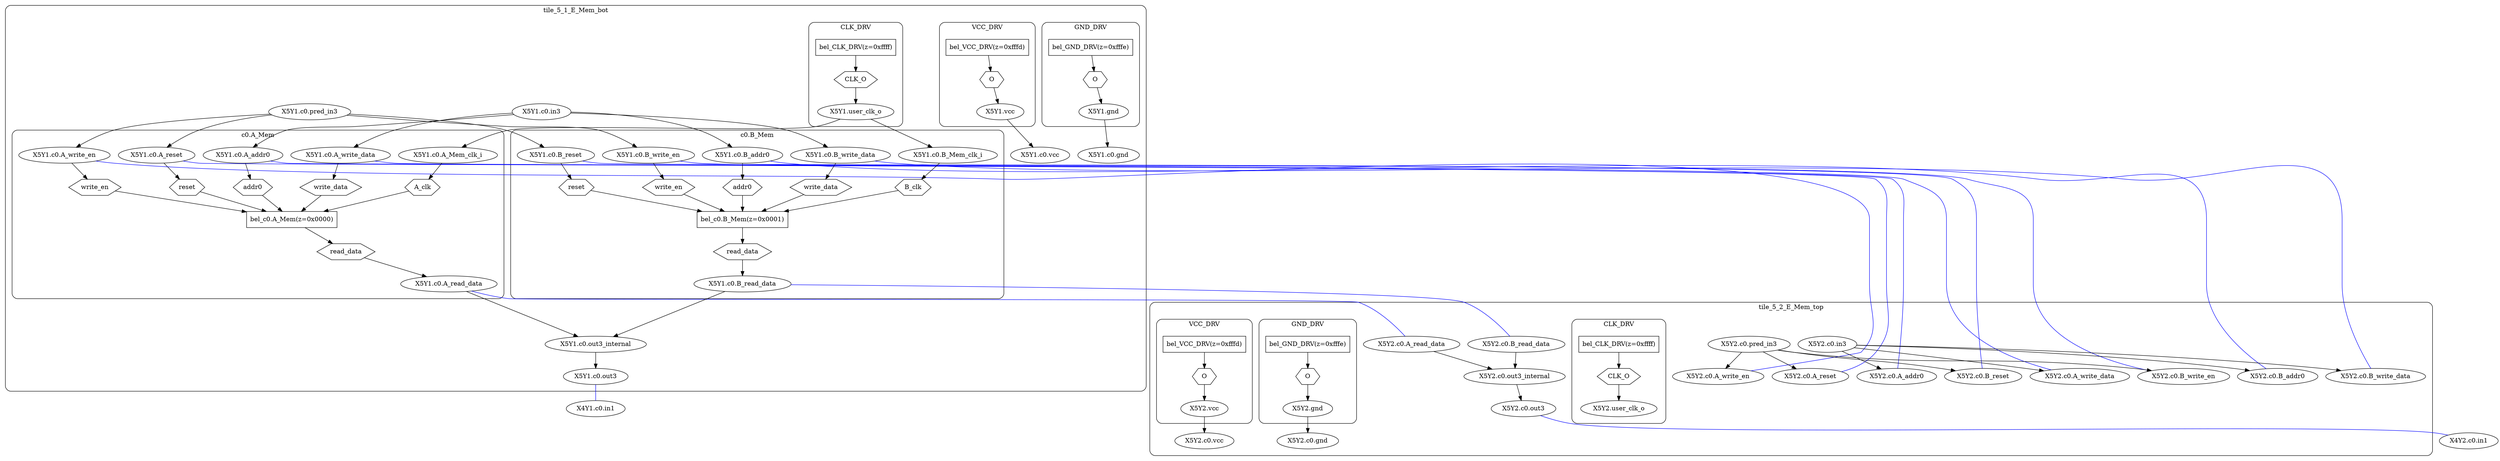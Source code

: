 digraph G {
rankdir=TB;
layout=dot;
subgraph cluster_5_1 {
label="tile_5_1_E_Mem_bot";
margin=15;
style=rounded;
rank=source;
subgraph cluster_5_1_CLK_DRV {
label="CLK_DRV";
"X5Y1.bel_CLK_DRV" [label="bel_CLK_DRV(z=0xffff)", shape=box];
"X5Y1.CLK_DRV.CLK_O" [label="CLK_O", shape=hexagon];
"X5Y1.bel_CLK_DRV" -> "X5Y1.CLK_DRV.CLK_O";
"X5Y1.user_clk_o";
"X5Y1.CLK_DRV.CLK_O" -> "X5Y1.user_clk_o";
}

subgraph cluster_5_1_GND_DRV {
label="GND_DRV";
"X5Y1.bel_GND_DRV" [label="bel_GND_DRV(z=0xfffe)", shape=box];
"X5Y1.GND_DRV.O" [label=O, shape=hexagon];
"X5Y1.bel_GND_DRV" -> "X5Y1.GND_DRV.O";
"X5Y1.gnd";
"X5Y1.GND_DRV.O" -> "X5Y1.gnd";
}

subgraph cluster_5_1_VCC_DRV {
label="VCC_DRV";
"X5Y1.bel_VCC_DRV" [label="bel_VCC_DRV(z=0xfffd)", shape=box];
"X5Y1.VCC_DRV.O" [label=O, shape=hexagon];
"X5Y1.bel_VCC_DRV" -> "X5Y1.VCC_DRV.O";
"X5Y1.vcc";
"X5Y1.VCC_DRV.O" -> "X5Y1.vcc";
}

subgraph "cluster_5_1_c0.A_Mem" {
label="c0.A_Mem";
"X5Y1.bel_c0.A_Mem" [label="bel_c0.A_Mem(z=0x0000)", shape=box];
"X5Y1.c0.A_Mem.addr0" [label=addr0, shape=hexagon];
"X5Y1.c0.A_addr0";
"X5Y1.c0.A_addr0" -> "X5Y1.c0.A_Mem.addr0";
"X5Y1.c0.A_Mem.addr0" -> "X5Y1.bel_c0.A_Mem";
"X5Y1.c0.A_Mem.reset" [label=reset, shape=hexagon];
"X5Y1.c0.A_reset";
"X5Y1.c0.A_reset" -> "X5Y1.c0.A_Mem.reset";
"X5Y1.c0.A_Mem.reset" -> "X5Y1.bel_c0.A_Mem";
"X5Y1.c0.A_Mem.write_data" [label="write_data", shape=hexagon];
"X5Y1.c0.A_write_data";
"X5Y1.c0.A_write_data" -> "X5Y1.c0.A_Mem.write_data";
"X5Y1.c0.A_Mem.write_data" -> "X5Y1.bel_c0.A_Mem";
"X5Y1.c0.A_Mem.write_en" [label="write_en", shape=hexagon];
"X5Y1.c0.A_write_en";
"X5Y1.c0.A_write_en" -> "X5Y1.c0.A_Mem.write_en";
"X5Y1.c0.A_Mem.write_en" -> "X5Y1.bel_c0.A_Mem";
"X5Y1.c0.A_Mem.read_data" [label="read_data", shape=hexagon];
"X5Y1.bel_c0.A_Mem" -> "X5Y1.c0.A_Mem.read_data";
"X5Y1.c0.A_read_data";
"X5Y1.c0.A_Mem.read_data" -> "X5Y1.c0.A_read_data";
"X5Y1.c0.A_Mem.A_clk" [label="A_clk", shape=hexagon];
"X5Y1.c0.A_Mem_clk_i";
"X5Y1.c0.A_Mem_clk_i" -> "X5Y1.c0.A_Mem.A_clk";
"X5Y1.c0.A_Mem.A_clk" -> "X5Y1.bel_c0.A_Mem";
}

subgraph "cluster_5_1_c0.B_Mem" {
label="c0.B_Mem";
"X5Y1.bel_c0.B_Mem" [label="bel_c0.B_Mem(z=0x0001)", shape=box];
"X5Y1.c0.B_Mem.addr0" [label=addr0, shape=hexagon];
"X5Y1.c0.B_addr0";
"X5Y1.c0.B_addr0" -> "X5Y1.c0.B_Mem.addr0";
"X5Y1.c0.B_Mem.addr0" -> "X5Y1.bel_c0.B_Mem";
"X5Y1.c0.B_Mem.reset" [label=reset, shape=hexagon];
"X5Y1.c0.B_reset";
"X5Y1.c0.B_reset" -> "X5Y1.c0.B_Mem.reset";
"X5Y1.c0.B_Mem.reset" -> "X5Y1.bel_c0.B_Mem";
"X5Y1.c0.B_Mem.write_data" [label="write_data", shape=hexagon];
"X5Y1.c0.B_write_data";
"X5Y1.c0.B_write_data" -> "X5Y1.c0.B_Mem.write_data";
"X5Y1.c0.B_Mem.write_data" -> "X5Y1.bel_c0.B_Mem";
"X5Y1.c0.B_Mem.write_en" [label="write_en", shape=hexagon];
"X5Y1.c0.B_write_en";
"X5Y1.c0.B_write_en" -> "X5Y1.c0.B_Mem.write_en";
"X5Y1.c0.B_Mem.write_en" -> "X5Y1.bel_c0.B_Mem";
"X5Y1.c0.B_Mem.read_data" [label="read_data", shape=hexagon];
"X5Y1.bel_c0.B_Mem" -> "X5Y1.c0.B_Mem.read_data";
"X5Y1.c0.B_read_data";
"X5Y1.c0.B_Mem.read_data" -> "X5Y1.c0.B_read_data";
"X5Y1.c0.B_Mem.B_clk" [label="B_clk", shape=hexagon];
"X5Y1.c0.B_Mem_clk_i";
"X5Y1.c0.B_Mem_clk_i" -> "X5Y1.c0.B_Mem.B_clk";
"X5Y1.c0.B_Mem.B_clk" -> "X5Y1.bel_c0.B_Mem";
}

"X5Y1.vcc" -> "X5Y1.c0.vcc";
"X5Y1.gnd" -> "X5Y1.c0.gnd";
"X5Y1.user_clk_o" -> "X5Y1.c0.A_Mem_clk_i";
"X5Y1.user_clk_o" -> "X5Y1.c0.B_Mem_clk_i";
"X5Y1.c0.out3_internal" -> "X5Y1.c0.out3";
"X5Y1.c0.A_read_data" -> "X5Y1.c0.out3_internal";
"X5Y1.c0.B_read_data" -> "X5Y1.c0.out3_internal";
"X5Y1.c0.in3" -> "X5Y1.c0.A_addr0";
"X5Y1.c0.pred_in3" -> "X5Y1.c0.A_reset";
"X5Y1.c0.in3" -> "X5Y1.c0.A_write_data";
"X5Y1.c0.pred_in3" -> "X5Y1.c0.A_write_en";
"X5Y1.c0.in3" -> "X5Y1.c0.B_addr0";
"X5Y1.c0.pred_in3" -> "X5Y1.c0.B_reset";
"X5Y1.c0.in3" -> "X5Y1.c0.B_write_data";
"X5Y1.c0.pred_in3" -> "X5Y1.c0.B_write_en";
}

"X5Y1.c0.A_addr0" -> "X5Y2.c0.A_addr0" [dir=none, color=blue];
"X5Y1.c0.A_reset" -> "X5Y2.c0.A_reset" [dir=none, color=blue];
"X5Y1.c0.A_write_data" -> "X5Y2.c0.A_write_data" [dir=none, color=blue];
"X5Y1.c0.A_write_en" -> "X5Y2.c0.A_write_en" [dir=none, color=blue];
"X5Y1.c0.A_read_data" -> "X5Y2.c0.A_read_data" [dir=none, color=blue];
"X5Y1.c0.B_addr0" -> "X5Y2.c0.B_addr0" [dir=none, color=blue];
"X5Y1.c0.B_reset" -> "X5Y2.c0.B_reset" [dir=none, color=blue];
"X5Y1.c0.B_write_data" -> "X5Y2.c0.B_write_data" [dir=none, color=blue];
"X5Y1.c0.B_write_en" -> "X5Y2.c0.B_write_en" [dir=none, color=blue];
"X5Y1.c0.B_read_data" -> "X5Y2.c0.B_read_data" [dir=none, color=blue];
"X5Y1.c0.out3" -> "X4Y1.c0.in1" [dir=none, color=blue];
subgraph cluster_5_2 {
label="tile_5_2_E_Mem_top";
margin=15;
style=rounded;
rank=source;
subgraph cluster_5_2_CLK_DRV {
label="CLK_DRV";
"X5Y2.bel_CLK_DRV" [label="bel_CLK_DRV(z=0xffff)", shape=box];
"X5Y2.CLK_DRV.CLK_O" [label="CLK_O", shape=hexagon];
"X5Y2.bel_CLK_DRV" -> "X5Y2.CLK_DRV.CLK_O";
"X5Y2.user_clk_o";
"X5Y2.CLK_DRV.CLK_O" -> "X5Y2.user_clk_o";
}

subgraph cluster_5_2_GND_DRV {
label="GND_DRV";
"X5Y2.bel_GND_DRV" [label="bel_GND_DRV(z=0xfffe)", shape=box];
"X5Y2.GND_DRV.O" [label=O, shape=hexagon];
"X5Y2.bel_GND_DRV" -> "X5Y2.GND_DRV.O";
"X5Y2.gnd";
"X5Y2.GND_DRV.O" -> "X5Y2.gnd";
}

subgraph cluster_5_2_VCC_DRV {
label="VCC_DRV";
"X5Y2.bel_VCC_DRV" [label="bel_VCC_DRV(z=0xfffd)", shape=box];
"X5Y2.VCC_DRV.O" [label=O, shape=hexagon];
"X5Y2.bel_VCC_DRV" -> "X5Y2.VCC_DRV.O";
"X5Y2.vcc";
"X5Y2.VCC_DRV.O" -> "X5Y2.vcc";
}

"X5Y2.vcc" -> "X5Y2.c0.vcc";
"X5Y2.gnd" -> "X5Y2.c0.gnd";
"X5Y2.c0.out3_internal" -> "X5Y2.c0.out3";
"X5Y2.c0.A_read_data" -> "X5Y2.c0.out3_internal";
"X5Y2.c0.B_read_data" -> "X5Y2.c0.out3_internal";
"X5Y2.c0.in3" -> "X5Y2.c0.A_addr0";
"X5Y2.c0.pred_in3" -> "X5Y2.c0.A_reset";
"X5Y2.c0.in3" -> "X5Y2.c0.A_write_data";
"X5Y2.c0.pred_in3" -> "X5Y2.c0.A_write_en";
"X5Y2.c0.in3" -> "X5Y2.c0.B_addr0";
"X5Y2.c0.pred_in3" -> "X5Y2.c0.B_reset";
"X5Y2.c0.in3" -> "X5Y2.c0.B_write_data";
"X5Y2.c0.pred_in3" -> "X5Y2.c0.B_write_en";
}

"X5Y2.c0.out3" -> "X4Y2.c0.in1" [dir=none, color=blue];
}
